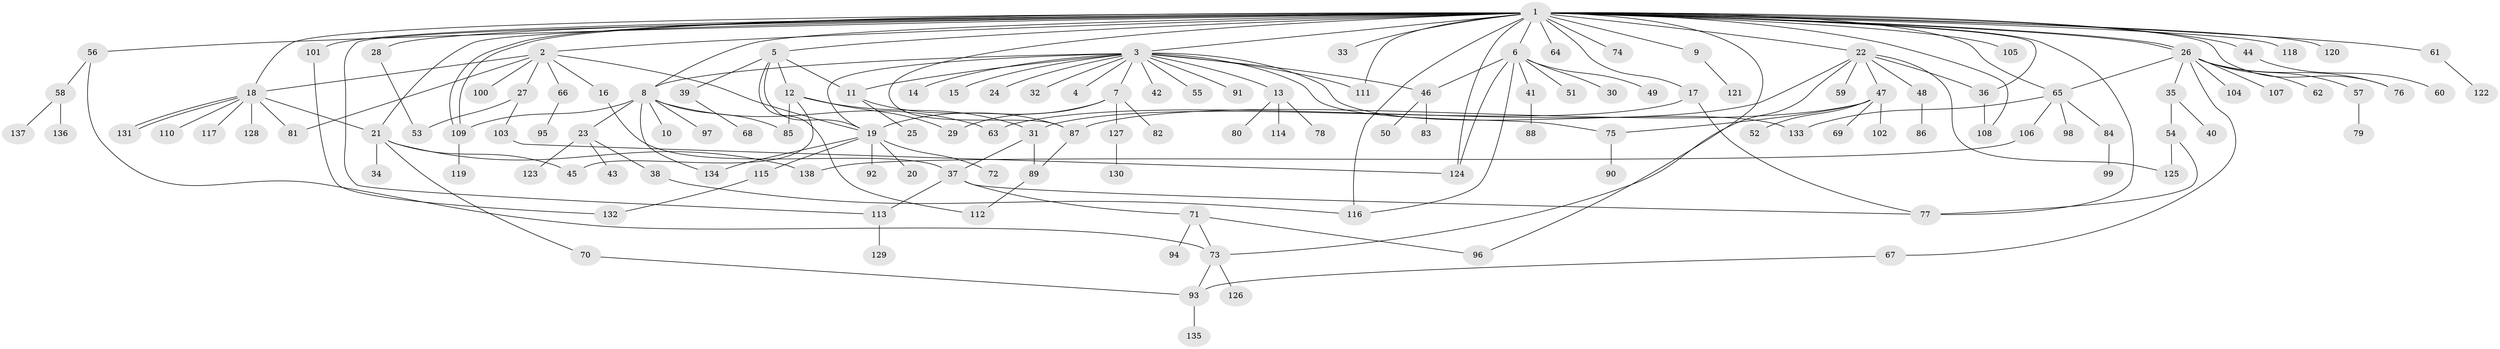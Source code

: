 // coarse degree distribution, {33: 0.00980392156862745, 8: 0.0196078431372549, 17: 0.00980392156862745, 1: 0.4803921568627451, 6: 0.029411764705882353, 7: 0.0196078431372549, 4: 0.058823529411764705, 9: 0.00980392156862745, 5: 0.029411764705882353, 3: 0.10784313725490197, 12: 0.00980392156862745, 10: 0.00980392156862745, 2: 0.20588235294117646}
// Generated by graph-tools (version 1.1) at 2025/51/02/27/25 19:51:56]
// undirected, 138 vertices, 185 edges
graph export_dot {
graph [start="1"]
  node [color=gray90,style=filled];
  1;
  2;
  3;
  4;
  5;
  6;
  7;
  8;
  9;
  10;
  11;
  12;
  13;
  14;
  15;
  16;
  17;
  18;
  19;
  20;
  21;
  22;
  23;
  24;
  25;
  26;
  27;
  28;
  29;
  30;
  31;
  32;
  33;
  34;
  35;
  36;
  37;
  38;
  39;
  40;
  41;
  42;
  43;
  44;
  45;
  46;
  47;
  48;
  49;
  50;
  51;
  52;
  53;
  54;
  55;
  56;
  57;
  58;
  59;
  60;
  61;
  62;
  63;
  64;
  65;
  66;
  67;
  68;
  69;
  70;
  71;
  72;
  73;
  74;
  75;
  76;
  77;
  78;
  79;
  80;
  81;
  82;
  83;
  84;
  85;
  86;
  87;
  88;
  89;
  90;
  91;
  92;
  93;
  94;
  95;
  96;
  97;
  98;
  99;
  100;
  101;
  102;
  103;
  104;
  105;
  106;
  107;
  108;
  109;
  110;
  111;
  112;
  113;
  114;
  115;
  116;
  117;
  118;
  119;
  120;
  121;
  122;
  123;
  124;
  125;
  126;
  127;
  128;
  129;
  130;
  131;
  132;
  133;
  134;
  135;
  136;
  137;
  138;
  1 -- 2;
  1 -- 3;
  1 -- 5;
  1 -- 6;
  1 -- 8;
  1 -- 9;
  1 -- 17;
  1 -- 18;
  1 -- 21;
  1 -- 22;
  1 -- 26;
  1 -- 26;
  1 -- 28;
  1 -- 33;
  1 -- 36;
  1 -- 44;
  1 -- 56;
  1 -- 61;
  1 -- 64;
  1 -- 65;
  1 -- 74;
  1 -- 76;
  1 -- 77;
  1 -- 87;
  1 -- 96;
  1 -- 101;
  1 -- 105;
  1 -- 108;
  1 -- 109;
  1 -- 109;
  1 -- 111;
  1 -- 113;
  1 -- 116;
  1 -- 118;
  1 -- 120;
  1 -- 124;
  2 -- 16;
  2 -- 18;
  2 -- 19;
  2 -- 27;
  2 -- 66;
  2 -- 81;
  2 -- 100;
  3 -- 4;
  3 -- 7;
  3 -- 8;
  3 -- 11;
  3 -- 13;
  3 -- 14;
  3 -- 15;
  3 -- 19;
  3 -- 24;
  3 -- 32;
  3 -- 42;
  3 -- 46;
  3 -- 55;
  3 -- 75;
  3 -- 91;
  3 -- 111;
  3 -- 133;
  5 -- 11;
  5 -- 12;
  5 -- 19;
  5 -- 39;
  5 -- 112;
  6 -- 30;
  6 -- 41;
  6 -- 46;
  6 -- 49;
  6 -- 51;
  6 -- 116;
  6 -- 124;
  7 -- 19;
  7 -- 29;
  7 -- 82;
  7 -- 127;
  8 -- 10;
  8 -- 23;
  8 -- 63;
  8 -- 85;
  8 -- 97;
  8 -- 109;
  8 -- 134;
  9 -- 121;
  11 -- 25;
  11 -- 87;
  12 -- 29;
  12 -- 31;
  12 -- 45;
  12 -- 85;
  13 -- 78;
  13 -- 80;
  13 -- 114;
  16 -- 37;
  17 -- 31;
  17 -- 77;
  18 -- 21;
  18 -- 81;
  18 -- 110;
  18 -- 117;
  18 -- 128;
  18 -- 131;
  18 -- 131;
  19 -- 20;
  19 -- 72;
  19 -- 92;
  19 -- 115;
  19 -- 134;
  21 -- 34;
  21 -- 45;
  21 -- 70;
  21 -- 138;
  22 -- 36;
  22 -- 47;
  22 -- 48;
  22 -- 59;
  22 -- 63;
  22 -- 73;
  22 -- 125;
  23 -- 38;
  23 -- 43;
  23 -- 123;
  26 -- 35;
  26 -- 57;
  26 -- 62;
  26 -- 65;
  26 -- 67;
  26 -- 76;
  26 -- 104;
  26 -- 107;
  27 -- 53;
  27 -- 103;
  28 -- 53;
  31 -- 37;
  31 -- 89;
  35 -- 40;
  35 -- 54;
  36 -- 108;
  37 -- 71;
  37 -- 77;
  37 -- 113;
  38 -- 116;
  39 -- 68;
  41 -- 88;
  44 -- 60;
  46 -- 50;
  46 -- 83;
  47 -- 52;
  47 -- 69;
  47 -- 75;
  47 -- 87;
  47 -- 102;
  48 -- 86;
  54 -- 77;
  54 -- 125;
  56 -- 58;
  56 -- 73;
  57 -- 79;
  58 -- 136;
  58 -- 137;
  61 -- 122;
  65 -- 84;
  65 -- 98;
  65 -- 106;
  65 -- 133;
  66 -- 95;
  67 -- 93;
  70 -- 93;
  71 -- 73;
  71 -- 94;
  71 -- 96;
  73 -- 93;
  73 -- 126;
  75 -- 90;
  84 -- 99;
  87 -- 89;
  89 -- 112;
  93 -- 135;
  101 -- 132;
  103 -- 124;
  106 -- 138;
  109 -- 119;
  113 -- 129;
  115 -- 132;
  127 -- 130;
}
